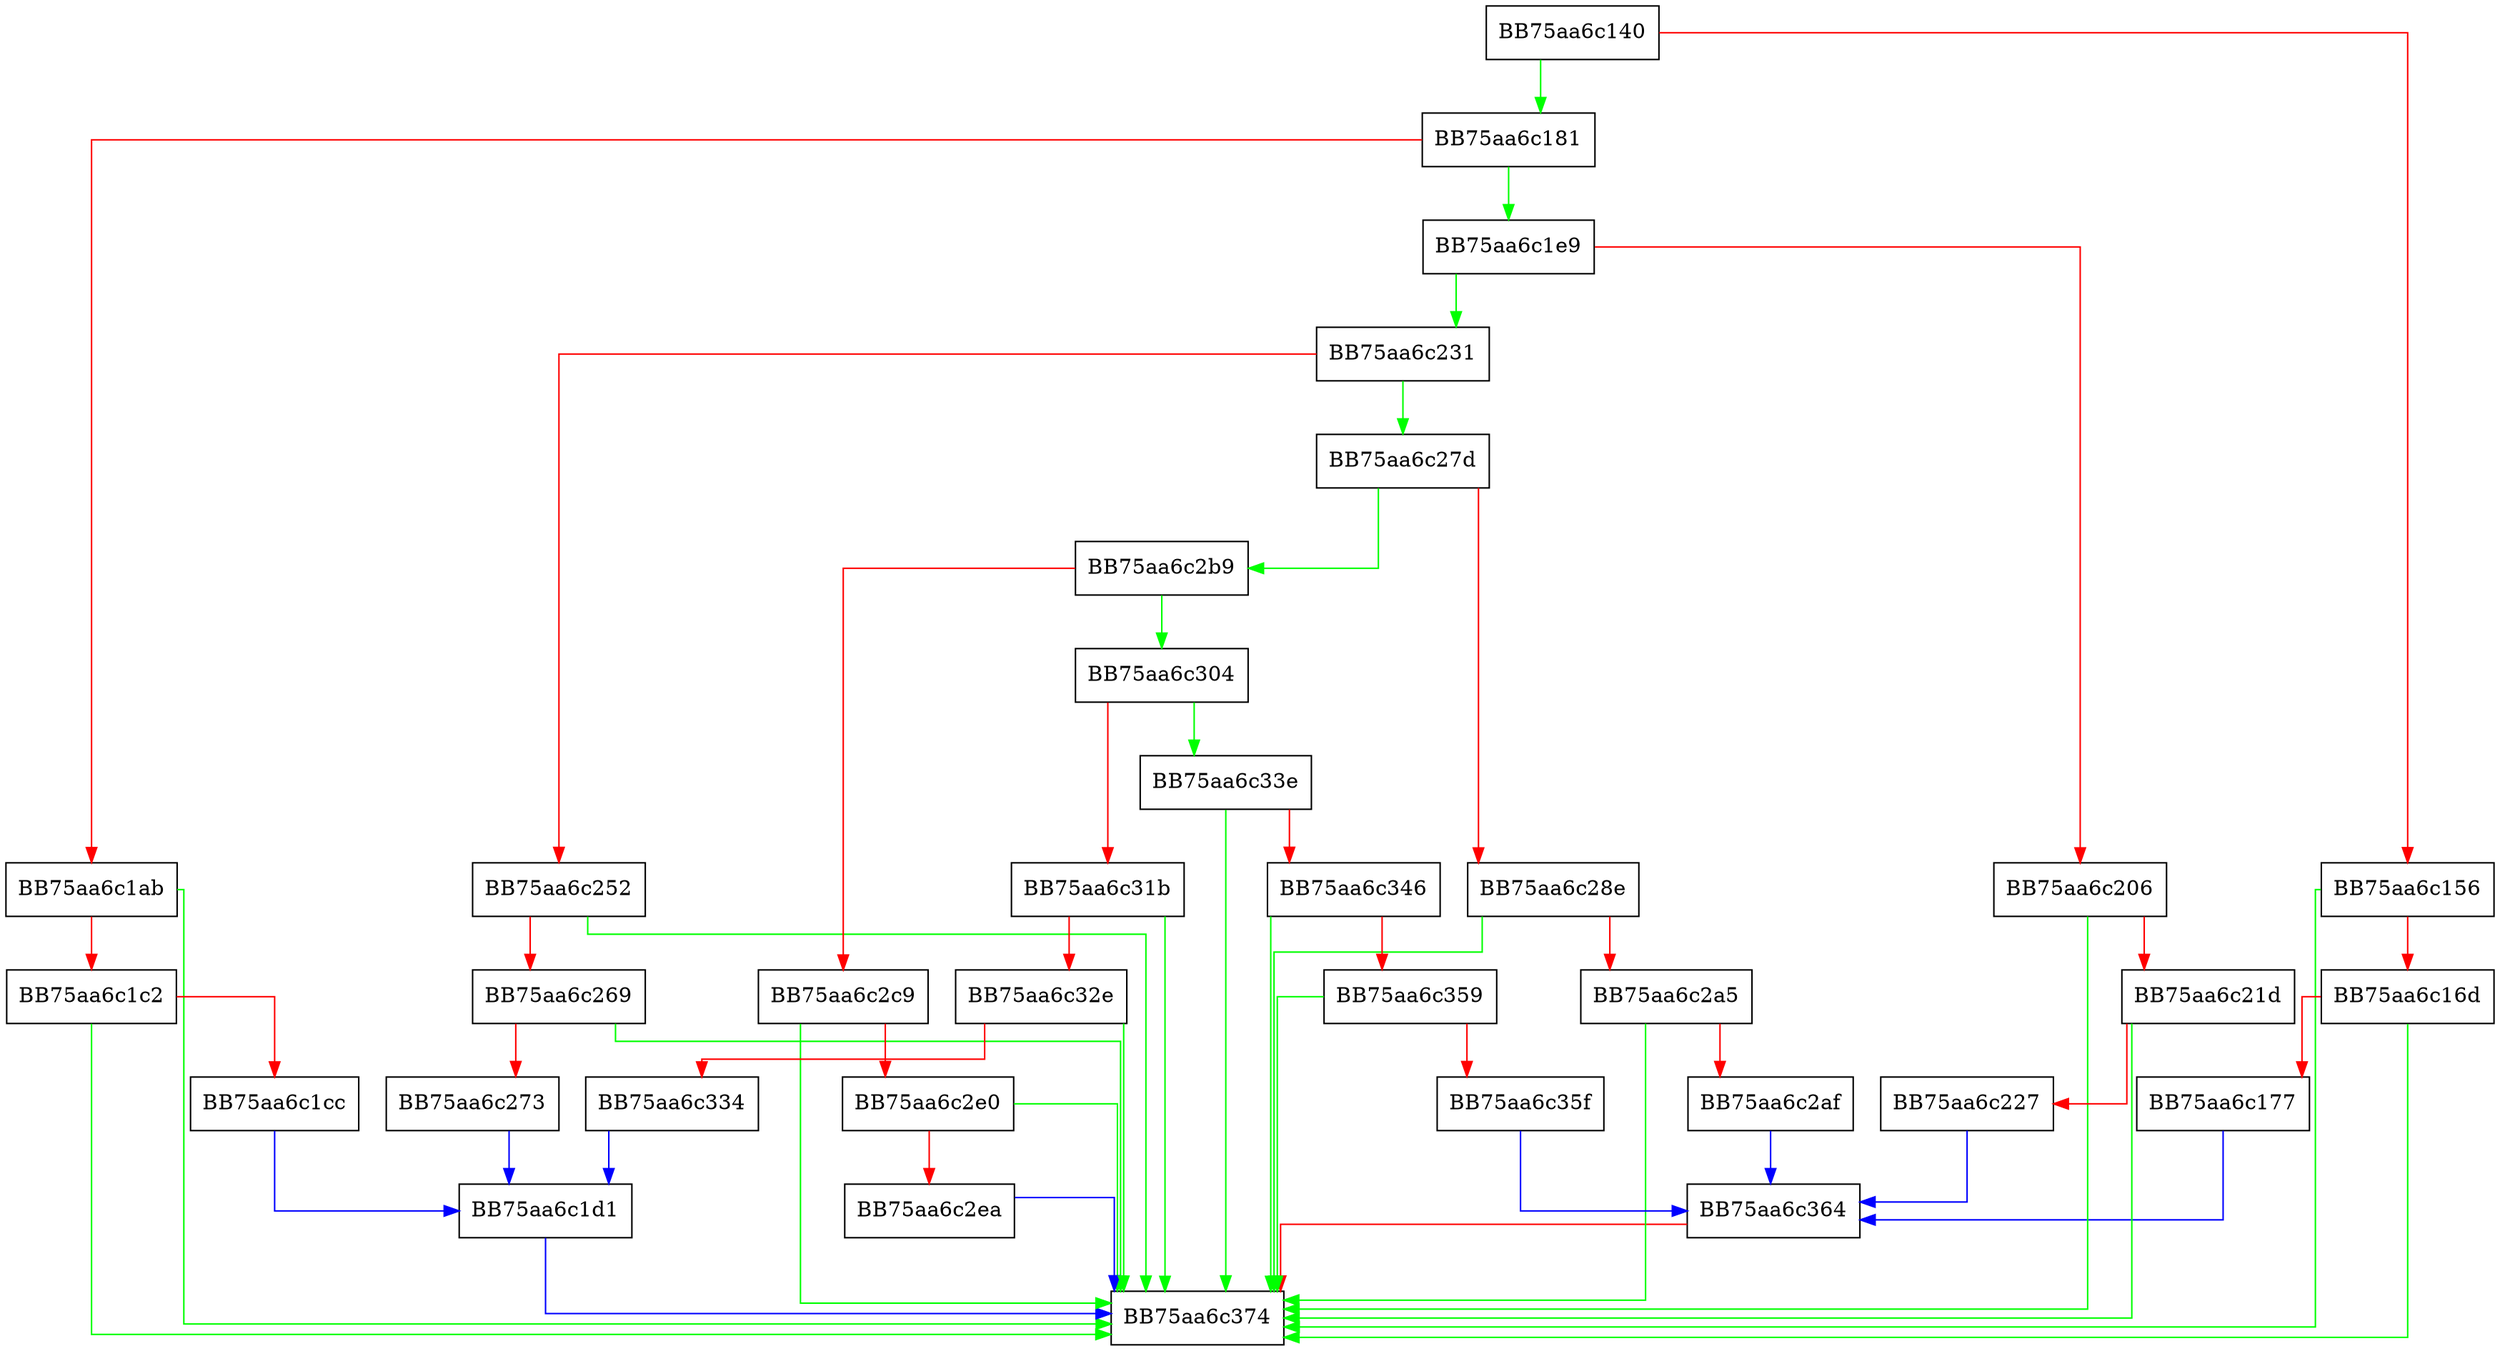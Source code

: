 digraph parseV2AndV3SigningBlock {
  node [shape="box"];
  graph [splines=ortho];
  BB75aa6c140 -> BB75aa6c181 [color="green"];
  BB75aa6c140 -> BB75aa6c156 [color="red"];
  BB75aa6c156 -> BB75aa6c374 [color="green"];
  BB75aa6c156 -> BB75aa6c16d [color="red"];
  BB75aa6c16d -> BB75aa6c374 [color="green"];
  BB75aa6c16d -> BB75aa6c177 [color="red"];
  BB75aa6c177 -> BB75aa6c364 [color="blue"];
  BB75aa6c181 -> BB75aa6c1e9 [color="green"];
  BB75aa6c181 -> BB75aa6c1ab [color="red"];
  BB75aa6c1ab -> BB75aa6c374 [color="green"];
  BB75aa6c1ab -> BB75aa6c1c2 [color="red"];
  BB75aa6c1c2 -> BB75aa6c374 [color="green"];
  BB75aa6c1c2 -> BB75aa6c1cc [color="red"];
  BB75aa6c1cc -> BB75aa6c1d1 [color="blue"];
  BB75aa6c1d1 -> BB75aa6c374 [color="blue"];
  BB75aa6c1e9 -> BB75aa6c231 [color="green"];
  BB75aa6c1e9 -> BB75aa6c206 [color="red"];
  BB75aa6c206 -> BB75aa6c374 [color="green"];
  BB75aa6c206 -> BB75aa6c21d [color="red"];
  BB75aa6c21d -> BB75aa6c374 [color="green"];
  BB75aa6c21d -> BB75aa6c227 [color="red"];
  BB75aa6c227 -> BB75aa6c364 [color="blue"];
  BB75aa6c231 -> BB75aa6c27d [color="green"];
  BB75aa6c231 -> BB75aa6c252 [color="red"];
  BB75aa6c252 -> BB75aa6c374 [color="green"];
  BB75aa6c252 -> BB75aa6c269 [color="red"];
  BB75aa6c269 -> BB75aa6c374 [color="green"];
  BB75aa6c269 -> BB75aa6c273 [color="red"];
  BB75aa6c273 -> BB75aa6c1d1 [color="blue"];
  BB75aa6c27d -> BB75aa6c2b9 [color="green"];
  BB75aa6c27d -> BB75aa6c28e [color="red"];
  BB75aa6c28e -> BB75aa6c374 [color="green"];
  BB75aa6c28e -> BB75aa6c2a5 [color="red"];
  BB75aa6c2a5 -> BB75aa6c374 [color="green"];
  BB75aa6c2a5 -> BB75aa6c2af [color="red"];
  BB75aa6c2af -> BB75aa6c364 [color="blue"];
  BB75aa6c2b9 -> BB75aa6c304 [color="green"];
  BB75aa6c2b9 -> BB75aa6c2c9 [color="red"];
  BB75aa6c2c9 -> BB75aa6c374 [color="green"];
  BB75aa6c2c9 -> BB75aa6c2e0 [color="red"];
  BB75aa6c2e0 -> BB75aa6c374 [color="green"];
  BB75aa6c2e0 -> BB75aa6c2ea [color="red"];
  BB75aa6c2ea -> BB75aa6c374 [color="blue"];
  BB75aa6c304 -> BB75aa6c33e [color="green"];
  BB75aa6c304 -> BB75aa6c31b [color="red"];
  BB75aa6c31b -> BB75aa6c374 [color="green"];
  BB75aa6c31b -> BB75aa6c32e [color="red"];
  BB75aa6c32e -> BB75aa6c374 [color="green"];
  BB75aa6c32e -> BB75aa6c334 [color="red"];
  BB75aa6c334 -> BB75aa6c1d1 [color="blue"];
  BB75aa6c33e -> BB75aa6c374 [color="green"];
  BB75aa6c33e -> BB75aa6c346 [color="red"];
  BB75aa6c346 -> BB75aa6c374 [color="green"];
  BB75aa6c346 -> BB75aa6c359 [color="red"];
  BB75aa6c359 -> BB75aa6c374 [color="green"];
  BB75aa6c359 -> BB75aa6c35f [color="red"];
  BB75aa6c35f -> BB75aa6c364 [color="blue"];
  BB75aa6c364 -> BB75aa6c374 [color="red"];
}